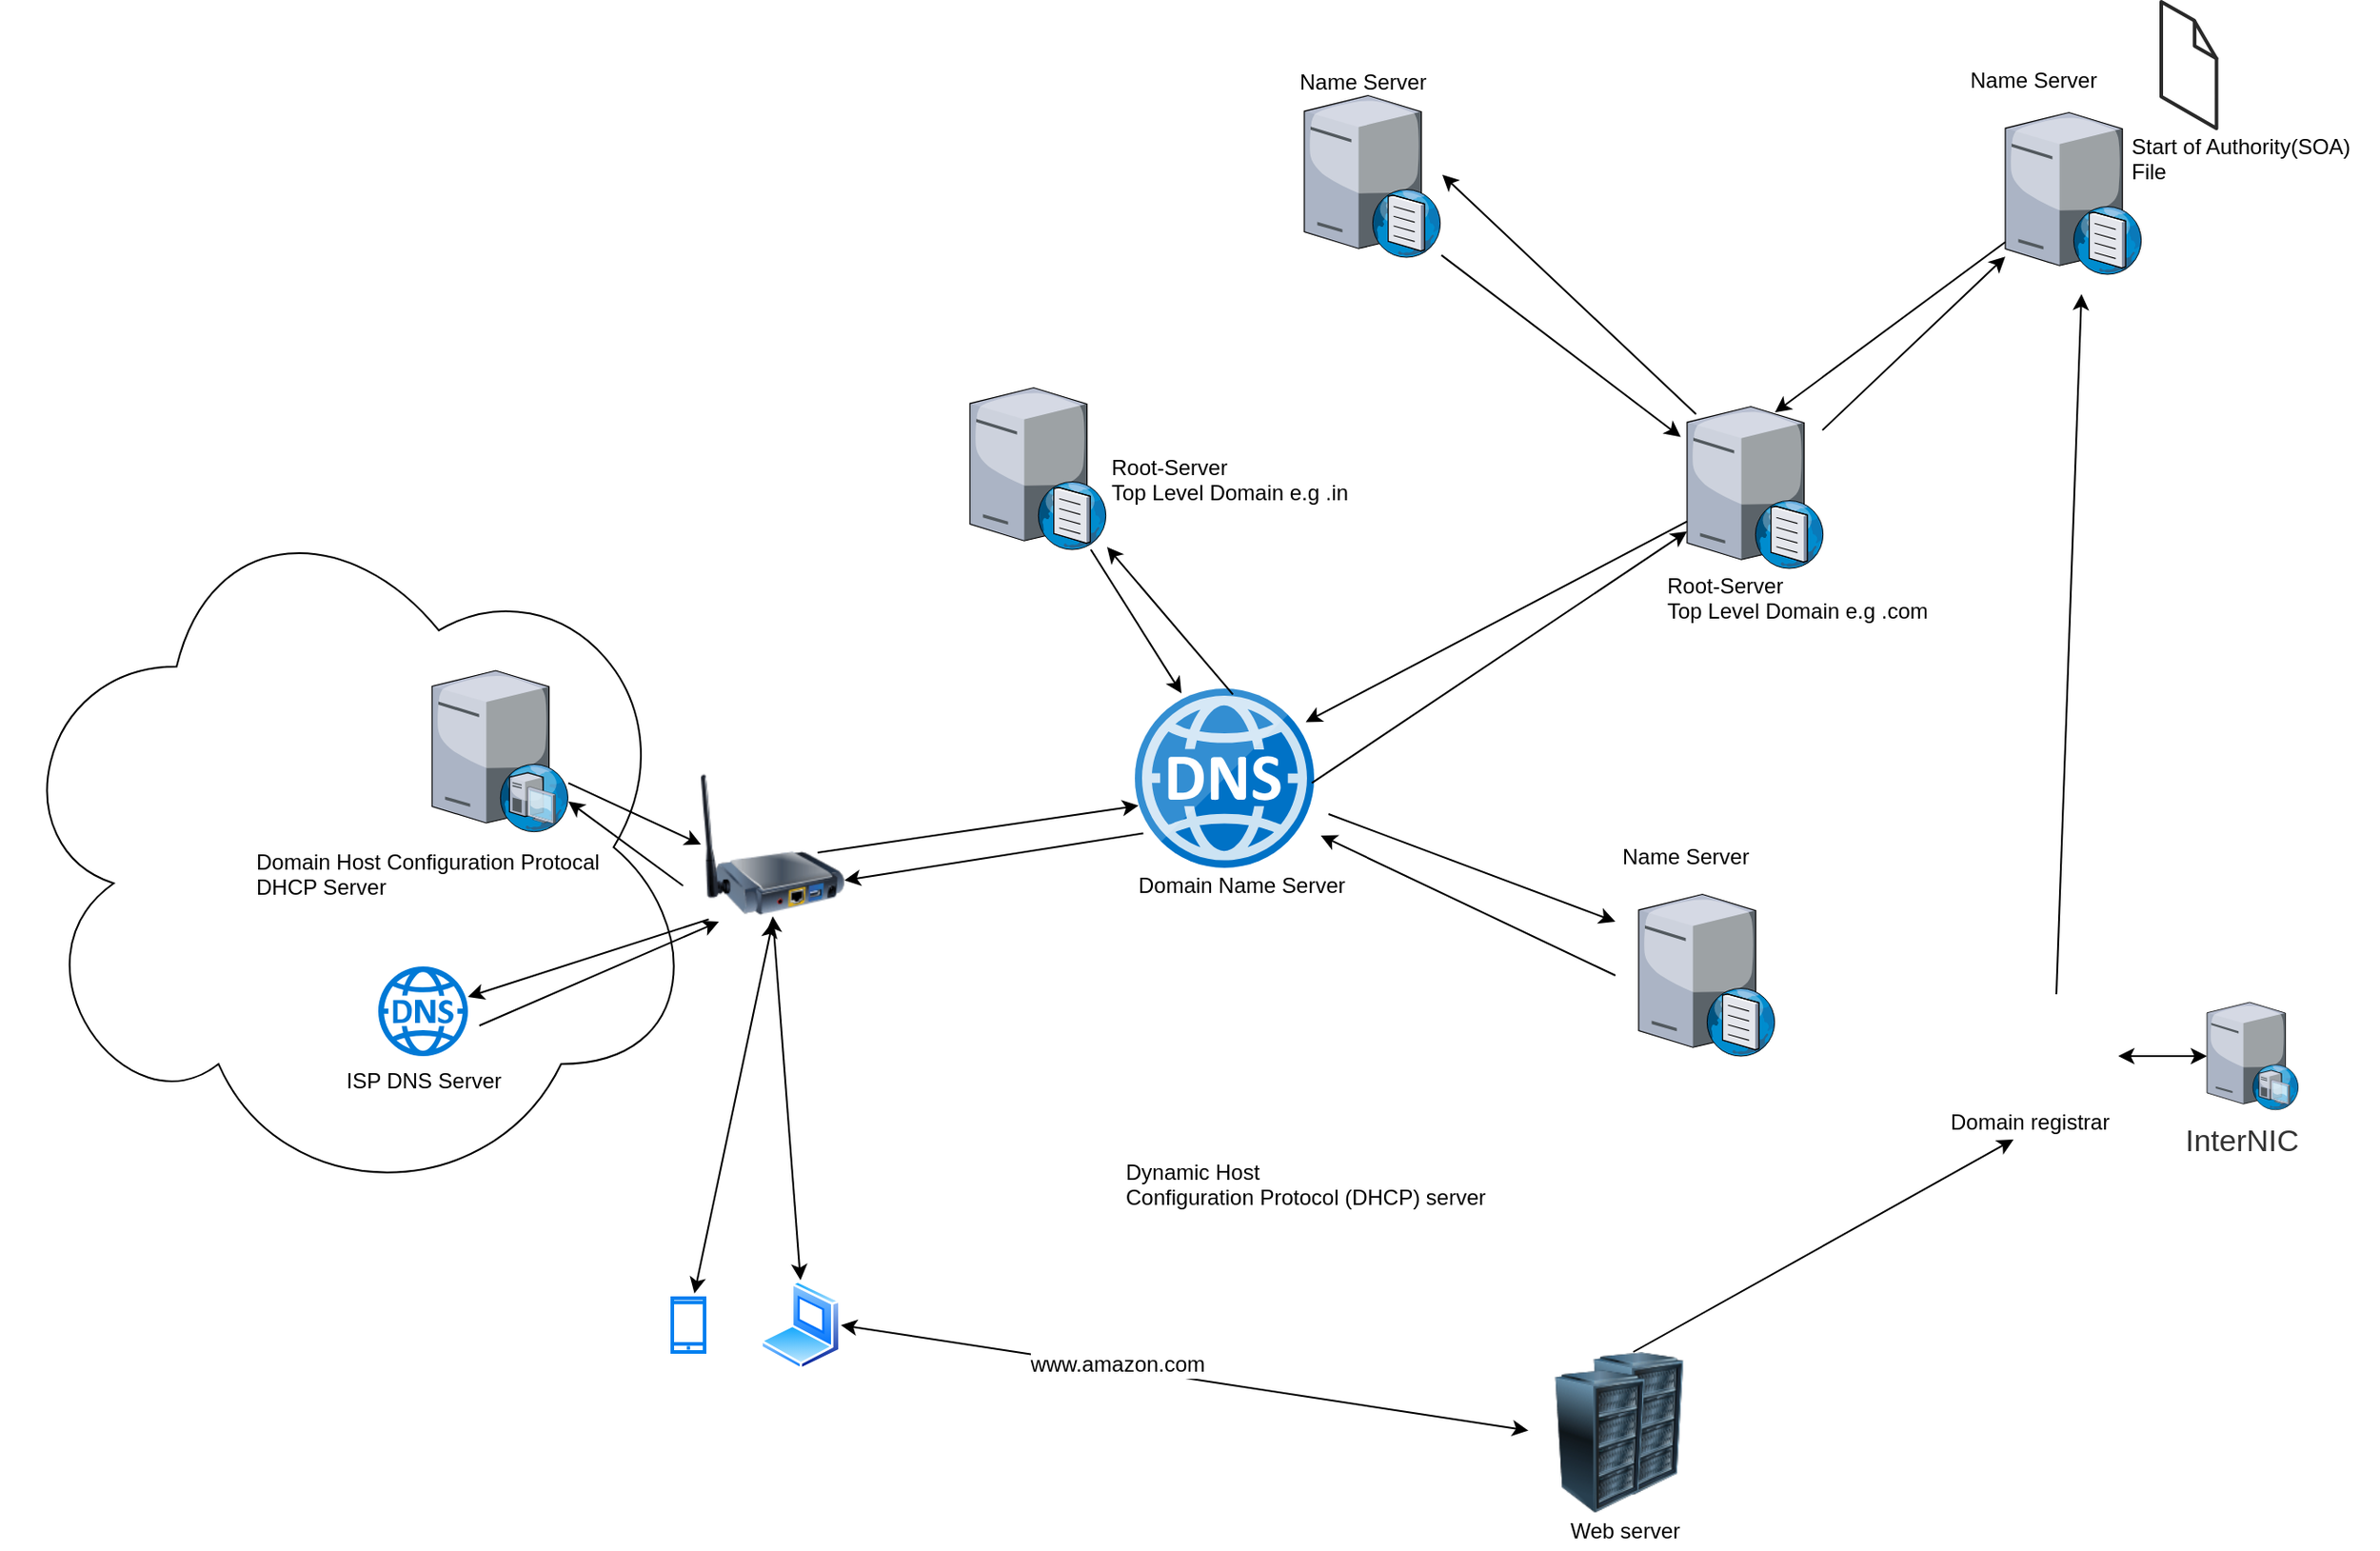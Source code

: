 <mxfile version="11.0.7" type="github"><diagram id="07NNt3R4fXOFwPAqHr_d" name="Page-1"><mxGraphModel dx="1125" dy="871" grid="1" gridSize="10" guides="1" tooltips="1" connect="1" arrows="1" fold="1" page="0" pageScale="1" pageWidth="850" pageHeight="1100" math="0" shadow="0"><root><mxCell id="0"/><mxCell id="1" parent="0"/><mxCell id="CTh_WzWBxptzLWjtzpSi-1" value="" style="verticalLabelPosition=bottom;aspect=fixed;html=1;verticalAlign=top;strokeColor=none;align=center;outlineConnect=0;shape=mxgraph.citrix.dns_server;" parent="1" vertex="1"><mxGeometry x="200" y="20" width="76.5" height="92.5" as="geometry"/></mxCell><mxCell id="CTh_WzWBxptzLWjtzpSi-2" value="" style="aspect=fixed;html=1;perimeter=none;align=center;shadow=0;dashed=0;image;fontSize=12;image=img/lib/mscae/DNS.svg;" parent="1" vertex="1"><mxGeometry x="292" y="190" width="100" height="100" as="geometry"/></mxCell><mxCell id="CTh_WzWBxptzLWjtzpSi-10" style="rounded=0;orthogonalLoop=1;jettySize=auto;html=1;exitX=1;exitY=0.5;exitDx=0;exitDy=0;entryX=0.02;entryY=0.653;entryDx=0;entryDy=0;entryPerimeter=0;" parent="1" target="CTh_WzWBxptzLWjtzpSi-2" edge="1"><mxGeometry relative="1" as="geometry"><mxPoint x="115" y="281.5" as="sourcePoint"/></mxGeometry></mxCell><mxCell id="CTh_WzWBxptzLWjtzpSi-12" value="" style="endArrow=classic;html=1;exitX=0.547;exitY=0.033;exitDx=0;exitDy=0;exitPerimeter=0;" parent="1" source="CTh_WzWBxptzLWjtzpSi-2" target="CTh_WzWBxptzLWjtzpSi-1" edge="1"><mxGeometry width="50" height="50" relative="1" as="geometry"><mxPoint x="440" y="160" as="sourcePoint"/><mxPoint x="490" y="110" as="targetPoint"/></mxGeometry></mxCell><mxCell id="CTh_WzWBxptzLWjtzpSi-13" value="Domain Name Server" style="text;html=1;resizable=0;points=[];autosize=1;align=left;verticalAlign=top;spacingTop=-4;" parent="1" vertex="1"><mxGeometry x="292" y="290" width="130" height="20" as="geometry"/></mxCell><mxCell id="CTh_WzWBxptzLWjtzpSi-14" value="Root-Server &lt;br&gt;Top Level Domain e.g .in" style="text;html=1;resizable=0;points=[];autosize=1;align=left;verticalAlign=top;spacingTop=-4;" parent="1" vertex="1"><mxGeometry x="276.5" y="56.5" width="150" height="30" as="geometry"/></mxCell><mxCell id="CTh_WzWBxptzLWjtzpSi-15" value="" style="endArrow=classic;html=1;entryX=0.26;entryY=0.027;entryDx=0;entryDy=0;entryPerimeter=0;" parent="1" source="CTh_WzWBxptzLWjtzpSi-1" target="CTh_WzWBxptzLWjtzpSi-2" edge="1"><mxGeometry width="50" height="50" relative="1" as="geometry"><mxPoint x="460" y="180" as="sourcePoint"/><mxPoint x="510" y="130" as="targetPoint"/></mxGeometry></mxCell><mxCell id="CTh_WzWBxptzLWjtzpSi-17" value="" style="verticalLabelPosition=bottom;aspect=fixed;html=1;verticalAlign=top;strokeColor=none;align=center;outlineConnect=0;shape=mxgraph.citrix.dns_server;" parent="1" vertex="1"><mxGeometry x="600" y="30.5" width="76.5" height="92.5" as="geometry"/></mxCell><mxCell id="CTh_WzWBxptzLWjtzpSi-18" value="" style="endArrow=classic;html=1;exitX=0.987;exitY=0.527;exitDx=0;exitDy=0;exitPerimeter=0;" parent="1" source="CTh_WzWBxptzLWjtzpSi-2" target="CTh_WzWBxptzLWjtzpSi-17" edge="1"><mxGeometry width="50" height="50" relative="1" as="geometry"><mxPoint x="410" y="220" as="sourcePoint"/><mxPoint x="440" y="180" as="targetPoint"/></mxGeometry></mxCell><mxCell id="CTh_WzWBxptzLWjtzpSi-19" value="" style="endArrow=classic;html=1;entryX=0.953;entryY=0.187;entryDx=0;entryDy=0;entryPerimeter=0;" parent="1" source="CTh_WzWBxptzLWjtzpSi-17" target="CTh_WzWBxptzLWjtzpSi-2" edge="1"><mxGeometry width="50" height="50" relative="1" as="geometry"><mxPoint x="620" y="130" as="sourcePoint"/><mxPoint x="640" y="240" as="targetPoint"/></mxGeometry></mxCell><mxCell id="CTh_WzWBxptzLWjtzpSi-20" value="Root-Server&lt;br&gt;Top Level Domain e.g .com" style="text;html=1;resizable=0;points=[];autosize=1;align=left;verticalAlign=top;spacingTop=-4;" parent="1" vertex="1"><mxGeometry x="586.5" y="123" width="160" height="30" as="geometry"/></mxCell><mxCell id="CTh_WzWBxptzLWjtzpSi-21" value="" style="endArrow=classic;html=1;exitX=0.047;exitY=0.807;exitDx=0;exitDy=0;exitPerimeter=0;entryX=1;entryY=0.75;entryDx=0;entryDy=0;" parent="1" source="CTh_WzWBxptzLWjtzpSi-2" target="wg8w5zRsTOIsYfV0JJim-8" edge="1"><mxGeometry width="50" height="50" relative="1" as="geometry"><mxPoint x="160" y="350" as="sourcePoint"/><mxPoint x="111.195" y="299.714" as="targetPoint"/></mxGeometry></mxCell><mxCell id="wg8w5zRsTOIsYfV0JJim-1" value="" style="verticalLabelPosition=bottom;aspect=fixed;html=1;verticalAlign=top;strokeColor=none;align=center;outlineConnect=0;shape=mxgraph.citrix.dns_server;" vertex="1" parent="1"><mxGeometry x="777.5" y="-133.5" width="76.5" height="92.5" as="geometry"/></mxCell><mxCell id="wg8w5zRsTOIsYfV0JJim-4" value="" style="image;html=1;labelBackgroundColor=#ffffff;image=img/lib/clip_art/computers/Server_Rack_128x128.png" vertex="1" parent="1"><mxGeometry x="533" y="560" width="80" height="80" as="geometry"/></mxCell><mxCell id="wg8w5zRsTOIsYfV0JJim-7" value="" style="image;html=1;labelBackgroundColor=#ffffff;image=img/lib/clip_art/computers/Server_Rack_128x128.png" vertex="1" parent="1"><mxGeometry x="511.5" y="570" width="80" height="80" as="geometry"/></mxCell><mxCell id="wg8w5zRsTOIsYfV0JJim-8" value="" style="image;html=1;labelBackgroundColor=#ffffff;image=img/lib/clip_art/networking/Print_Server_Wireless_128x128.png" vertex="1" parent="1"><mxGeometry x="50" y="237" width="80" height="80" as="geometry"/></mxCell><mxCell id="wg8w5zRsTOIsYfV0JJim-9" value="" style="aspect=fixed;perimeter=ellipsePerimeter;html=1;align=center;shadow=0;dashed=0;spacingTop=3;image;image=img/lib/active_directory/laptop_client.svg;" vertex="1" parent="1"><mxGeometry x="83" y="520" width="45" height="50" as="geometry"/></mxCell><mxCell id="wg8w5zRsTOIsYfV0JJim-10" value="" style="html=1;verticalLabelPosition=bottom;align=center;labelBackgroundColor=#ffffff;verticalAlign=top;strokeWidth=2;strokeColor=#0080F0;fillColor=#ffffff;shadow=0;dashed=0;shape=mxgraph.ios7.icons.smartphone;" vertex="1" parent="1"><mxGeometry x="34" y="530" width="18" height="30" as="geometry"/></mxCell><mxCell id="wg8w5zRsTOIsYfV0JJim-11" value="" style="endArrow=classic;html=1;entryX=0.5;entryY=1;entryDx=0;entryDy=0;exitX=0.5;exitY=0;exitDx=0;exitDy=0;startArrow=classic;startFill=1;" edge="1" parent="1" source="wg8w5zRsTOIsYfV0JJim-9" target="wg8w5zRsTOIsYfV0JJim-8"><mxGeometry width="50" height="50" relative="1" as="geometry"><mxPoint x="100" y="440" as="sourcePoint"/><mxPoint x="150" y="390" as="targetPoint"/></mxGeometry></mxCell><mxCell id="wg8w5zRsTOIsYfV0JJim-12" value="" style="endArrow=classic;html=1;exitX=0.685;exitY=-0.089;exitDx=0;exitDy=0;exitPerimeter=0;startArrow=classic;startFill=1;" edge="1" parent="1" source="wg8w5zRsTOIsYfV0JJim-10"><mxGeometry width="50" height="50" relative="1" as="geometry"><mxPoint x="30" y="420" as="sourcePoint"/><mxPoint x="90" y="320" as="targetPoint"/></mxGeometry></mxCell><mxCell id="wg8w5zRsTOIsYfV0JJim-13" value="Web server" style="text;html=1;resizable=0;points=[];autosize=1;align=left;verticalAlign=top;spacingTop=-4;" vertex="1" parent="1"><mxGeometry x="533" y="650" width="80" height="20" as="geometry"/></mxCell><mxCell id="wg8w5zRsTOIsYfV0JJim-14" value="" style="endArrow=classic;startArrow=classic;html=1;exitX=1;exitY=0.5;exitDx=0;exitDy=0;" edge="1" parent="1" source="wg8w5zRsTOIsYfV0JJim-9" target="wg8w5zRsTOIsYfV0JJim-7"><mxGeometry width="50" height="50" relative="1" as="geometry"><mxPoint x="133" y="580" as="sourcePoint"/><mxPoint x="183" y="530" as="targetPoint"/></mxGeometry></mxCell><mxCell id="wg8w5zRsTOIsYfV0JJim-15" value="www.amazon.com" style="text;html=1;resizable=0;points=[];align=center;verticalAlign=middle;labelBackgroundColor=#ffffff;" vertex="1" connectable="0" parent="wg8w5zRsTOIsYfV0JJim-14"><mxGeometry x="-0.2" y="2" relative="1" as="geometry"><mxPoint as="offset"/></mxGeometry></mxCell><mxCell id="wg8w5zRsTOIsYfV0JJim-16" value="" style="verticalLabelPosition=bottom;aspect=fixed;html=1;verticalAlign=top;strokeColor=none;align=center;outlineConnect=0;shape=mxgraph.citrix.dhcp_server;" vertex="1" parent="1"><mxGeometry x="890" y="365" width="51" height="60" as="geometry"/></mxCell><mxCell id="wg8w5zRsTOIsYfV0JJim-17" value="Dynamic Host &lt;br&gt;Configuration Protocol (DHCP) server&amp;nbsp;" style="text;html=1;resizable=0;points=[];autosize=1;align=left;verticalAlign=top;spacingTop=-4;" vertex="1" parent="1"><mxGeometry x="285" y="450" width="220" height="30" as="geometry"/></mxCell><mxCell id="wg8w5zRsTOIsYfV0JJim-18" value="" style="shape=image;html=1;verticalAlign=top;verticalLabelPosition=bottom;labelBackgroundColor=#ffffff;imageAspect=0;aspect=fixed;image=https://cdn0.iconfinder.com/data/icons/Hosting_Icons/128/domain-names-px-png.png" vertex="1" parent="1"><mxGeometry x="771.5" y="360.5" width="69" height="69" as="geometry"/></mxCell><mxCell id="wg8w5zRsTOIsYfV0JJim-19" value="Domain registrar&amp;nbsp;" style="text;html=1;resizable=0;points=[];autosize=1;align=left;verticalAlign=top;spacingTop=-4;" vertex="1" parent="1"><mxGeometry x="745" y="421.5" width="110" height="20" as="geometry"/></mxCell><mxCell id="wg8w5zRsTOIsYfV0JJim-20" value="" style="endArrow=classic;html=1;" edge="1" parent="1" target="wg8w5zRsTOIsYfV0JJim-19"><mxGeometry width="50" height="50" relative="1" as="geometry"><mxPoint x="570" y="560" as="sourcePoint"/><mxPoint x="650" y="450" as="targetPoint"/></mxGeometry></mxCell><mxCell id="wg8w5zRsTOIsYfV0JJim-21" value="" style="endArrow=classic;html=1;exitX=0.5;exitY=0;exitDx=0;exitDy=0;" edge="1" parent="1" source="wg8w5zRsTOIsYfV0JJim-18"><mxGeometry width="50" height="50" relative="1" as="geometry"><mxPoint x="620" y="340" as="sourcePoint"/><mxPoint x="820" y="-30" as="targetPoint"/></mxGeometry></mxCell><mxCell id="wg8w5zRsTOIsYfV0JJim-23" value="&lt;span style=&quot;color: rgb(51 , 51 , 51) ; font-family: &amp;#34;helvetica&amp;#34; , sans-serif ; font-size: 17px ; white-space: normal ; background-color: rgb(255 , 255 , 255)&quot;&gt;InterNIC&lt;/span&gt;" style="text;html=1;resizable=0;points=[];autosize=1;align=left;verticalAlign=top;spacingTop=-4;" vertex="1" parent="1"><mxGeometry x="875.5" y="429.5" width="80" height="20" as="geometry"/></mxCell><mxCell id="wg8w5zRsTOIsYfV0JJim-24" value="" style="endArrow=classic;startArrow=classic;html=1;exitX=1;exitY=0.5;exitDx=0;exitDy=0;" edge="1" parent="1" source="wg8w5zRsTOIsYfV0JJim-18" target="wg8w5zRsTOIsYfV0JJim-16"><mxGeometry width="50" height="50" relative="1" as="geometry"><mxPoint x="830" y="420" as="sourcePoint"/><mxPoint x="880" y="370" as="targetPoint"/></mxGeometry></mxCell><mxCell id="wg8w5zRsTOIsYfV0JJim-25" value="" style="endArrow=classic;html=1;" edge="1" parent="1" target="wg8w5zRsTOIsYfV0JJim-1"><mxGeometry width="50" height="50" relative="1" as="geometry"><mxPoint x="675.5" y="45.929" as="sourcePoint"/><mxPoint x="729" y="-4" as="targetPoint"/></mxGeometry></mxCell><mxCell id="wg8w5zRsTOIsYfV0JJim-26" value="" style="endArrow=classic;html=1;entryX=0.654;entryY=0;entryDx=0;entryDy=0;entryPerimeter=0;" edge="1" parent="1" source="wg8w5zRsTOIsYfV0JJim-1"><mxGeometry width="50" height="50" relative="1" as="geometry"><mxPoint x="619" y="-54" as="sourcePoint"/><mxPoint x="649.031" y="36" as="targetPoint"/></mxGeometry></mxCell><mxCell id="wg8w5zRsTOIsYfV0JJim-27" value="" style="verticalLabelPosition=bottom;aspect=fixed;html=1;verticalAlign=top;strokeColor=none;align=center;outlineConnect=0;shape=mxgraph.citrix.dns_server;" vertex="1" parent="1"><mxGeometry x="386.5" y="-143" width="76.5" height="92.5" as="geometry"/></mxCell><mxCell id="wg8w5zRsTOIsYfV0JJim-28" value="" style="endArrow=classic;html=1;" edge="1" parent="1"><mxGeometry width="50" height="50" relative="1" as="geometry"><mxPoint x="605" y="37" as="sourcePoint"/><mxPoint x="463.5" y="-96.5" as="targetPoint"/></mxGeometry></mxCell><mxCell id="wg8w5zRsTOIsYfV0JJim-29" value="" style="endArrow=classic;html=1;" edge="1" parent="1"><mxGeometry width="50" height="50" relative="1" as="geometry"><mxPoint x="463" y="-51.698" as="sourcePoint"/><mxPoint x="596.5" y="49.698" as="targetPoint"/></mxGeometry></mxCell><mxCell id="wg8w5zRsTOIsYfV0JJim-30" value="" style="verticalLabelPosition=bottom;html=1;verticalAlign=top;strokeWidth=1;align=center;outlineConnect=0;dashed=0;outlineConnect=0;shape=mxgraph.aws3d.file;aspect=fixed;strokeColor=#292929;fillColor=#ffffff;" vertex="1" parent="1"><mxGeometry x="864.5" y="-193" width="30.8" height="70.6" as="geometry"/></mxCell><mxCell id="wg8w5zRsTOIsYfV0JJim-31" value="Start of Authority(SOA) &lt;br&gt;File" style="text;html=1;resizable=0;points=[];autosize=1;align=left;verticalAlign=top;spacingTop=-4;" vertex="1" parent="1"><mxGeometry x="845.5" y="-122.5" width="140" height="30" as="geometry"/></mxCell><mxCell id="wg8w5zRsTOIsYfV0JJim-32" value="Name Server" style="text;html=1;" vertex="1" parent="1"><mxGeometry x="561.5" y="270.167" width="100" height="30" as="geometry"/></mxCell><mxCell id="wg8w5zRsTOIsYfV0JJim-33" value="Name Server" style="text;html=1;" vertex="1" parent="1"><mxGeometry x="756" y="-163.5" width="100" height="30" as="geometry"/></mxCell><mxCell id="wg8w5zRsTOIsYfV0JJim-34" value="" style="verticalLabelPosition=bottom;aspect=fixed;html=1;verticalAlign=top;strokeColor=none;align=center;outlineConnect=0;shape=mxgraph.citrix.dhcp_server;" vertex="1" parent="1"><mxGeometry x="-100" y="180" width="76" height="90" as="geometry"/></mxCell><mxCell id="wg8w5zRsTOIsYfV0JJim-35" value="" style="endArrow=classic;html=1;" edge="1" parent="1" target="wg8w5zRsTOIsYfV0JJim-34"><mxGeometry width="50" height="50" relative="1" as="geometry"><mxPoint x="40" y="300" as="sourcePoint"/><mxPoint x="-20" y="330" as="targetPoint"/></mxGeometry></mxCell><mxCell id="wg8w5zRsTOIsYfV0JJim-36" value="" style="endArrow=classic;html=1;entryX=0;entryY=0.5;entryDx=0;entryDy=0;" edge="1" parent="1" source="wg8w5zRsTOIsYfV0JJim-34" target="wg8w5zRsTOIsYfV0JJim-8"><mxGeometry width="50" height="50" relative="1" as="geometry"><mxPoint x="-100" y="390" as="sourcePoint"/><mxPoint x="-50" y="340" as="targetPoint"/></mxGeometry></mxCell><mxCell id="wg8w5zRsTOIsYfV0JJim-37" value="Domain Host Configuration Protocal&lt;br&gt;DHCP Server" style="text;html=1;resizable=0;points=[];autosize=1;align=left;verticalAlign=top;spacingTop=-4;" vertex="1" parent="1"><mxGeometry x="-200" y="277" width="210" height="30" as="geometry"/></mxCell><mxCell id="wg8w5zRsTOIsYfV0JJim-38" value="ISP DNS Server" style="shadow=0;dashed=0;html=1;strokeColor=none;labelPosition=center;verticalLabelPosition=bottom;verticalAlign=top;align=center;shape=mxgraph.mscae.cloud.azure_dns;fillColor=#0079D6;pointerEvents=1;" vertex="1" parent="1"><mxGeometry x="-130" y="345" width="50" height="50" as="geometry"/></mxCell><mxCell id="wg8w5zRsTOIsYfV0JJim-41" value="" style="endArrow=classic;html=1;exitX=0.054;exitY=1.021;exitDx=0;exitDy=0;exitPerimeter=0;" edge="1" parent="1" source="wg8w5zRsTOIsYfV0JJim-8" target="wg8w5zRsTOIsYfV0JJim-38"><mxGeometry width="50" height="50" relative="1" as="geometry"><mxPoint x="90" y="290" as="sourcePoint"/><mxPoint x="140" y="240" as="targetPoint"/></mxGeometry></mxCell><mxCell id="wg8w5zRsTOIsYfV0JJim-42" value="" style="endArrow=classic;html=1;exitX=1.127;exitY=0.66;exitDx=0;exitDy=0;exitPerimeter=0;" edge="1" parent="1" source="wg8w5zRsTOIsYfV0JJim-38"><mxGeometry width="50" height="50" relative="1" as="geometry"><mxPoint x="-60" y="400" as="sourcePoint"/><mxPoint x="60" y="320" as="targetPoint"/></mxGeometry></mxCell><mxCell id="wg8w5zRsTOIsYfV0JJim-43" value="" style="ellipse;shape=cloud;whiteSpace=wrap;html=1;fillColor=none;" vertex="1" parent="1"><mxGeometry x="-340" y="77" width="390" height="403" as="geometry"/></mxCell><mxCell id="wg8w5zRsTOIsYfV0JJim-44" value="" style="verticalLabelPosition=bottom;aspect=fixed;html=1;verticalAlign=top;strokeColor=none;align=center;outlineConnect=0;shape=mxgraph.citrix.dns_server;fillColor=none;" vertex="1" parent="1"><mxGeometry x="573" y="302.5" width="76.5" height="92.5" as="geometry"/></mxCell><mxCell id="wg8w5zRsTOIsYfV0JJim-45" value="" style="endArrow=classic;html=1;" edge="1" parent="1"><mxGeometry width="50" height="50" relative="1" as="geometry"><mxPoint x="400" y="260" as="sourcePoint"/><mxPoint x="560" y="320" as="targetPoint"/></mxGeometry></mxCell><mxCell id="wg8w5zRsTOIsYfV0JJim-46" value="" style="endArrow=classic;html=1;entryX=1.037;entryY=0.82;entryDx=0;entryDy=0;entryPerimeter=0;" edge="1" parent="1" target="CTh_WzWBxptzLWjtzpSi-2"><mxGeometry width="50" height="50" relative="1" as="geometry"><mxPoint x="560" y="350" as="sourcePoint"/><mxPoint x="500" y="400" as="targetPoint"/></mxGeometry></mxCell><mxCell id="wg8w5zRsTOIsYfV0JJim-47" value="Name Server" style="text;html=1;" vertex="1" parent="1"><mxGeometry x="382" y="-162.5" width="100" height="30" as="geometry"/></mxCell></root></mxGraphModel></diagram></mxfile>
